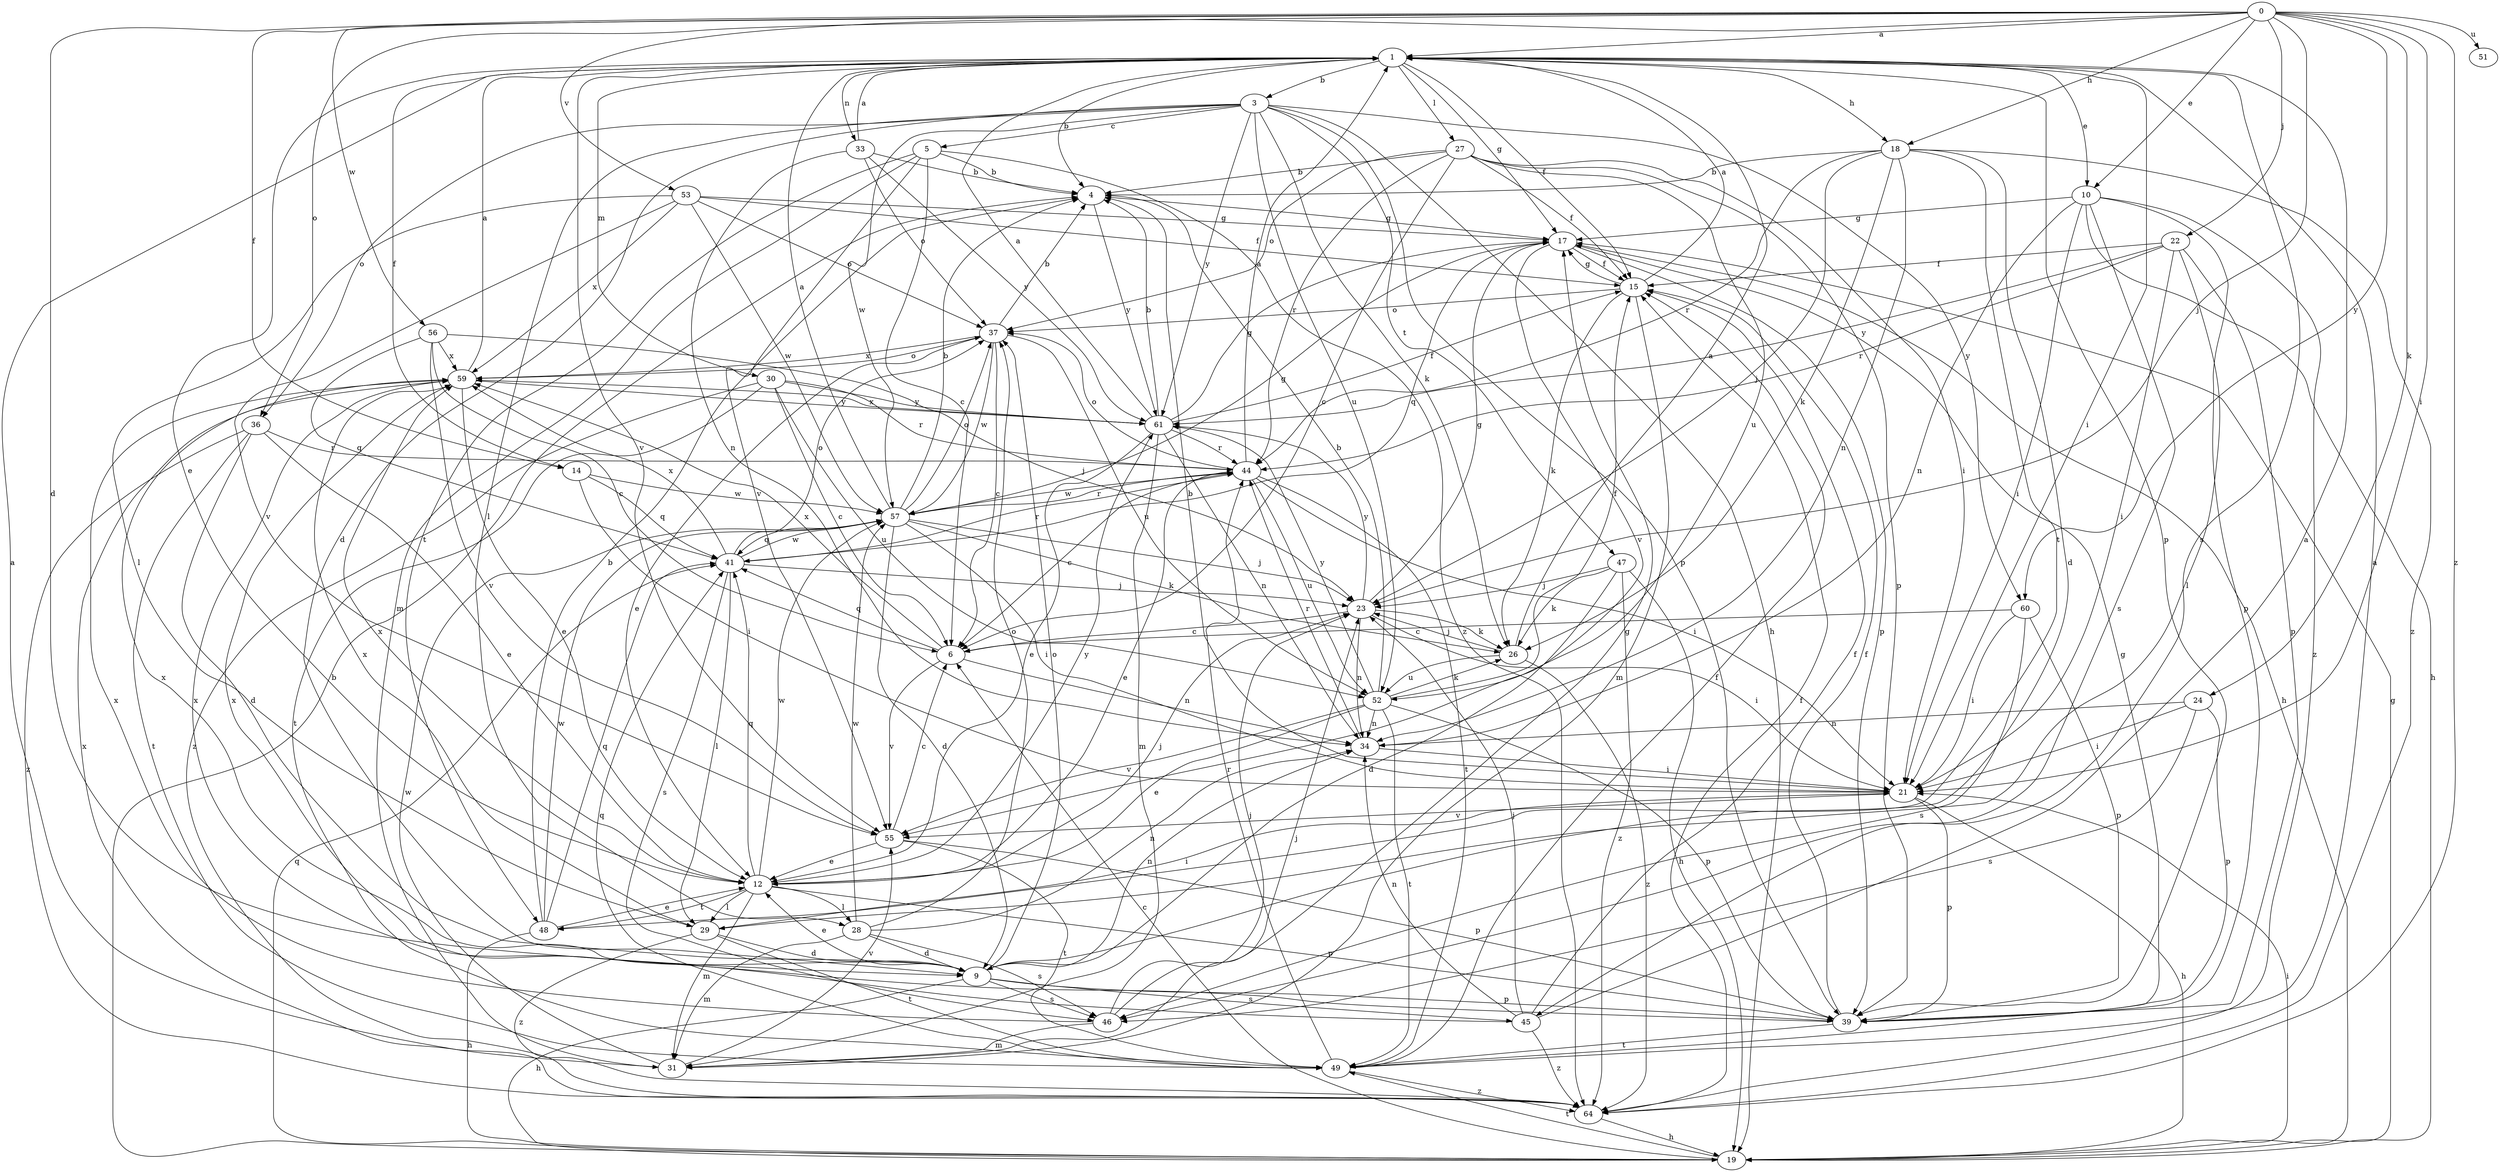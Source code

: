 strict digraph  {
0;
1;
3;
4;
5;
6;
9;
10;
12;
14;
15;
17;
18;
19;
21;
22;
23;
24;
26;
27;
28;
29;
30;
31;
33;
34;
36;
37;
39;
41;
44;
45;
46;
47;
48;
49;
51;
52;
53;
55;
56;
57;
59;
60;
61;
64;
0 -> 1  [label=a];
0 -> 9  [label=d];
0 -> 10  [label=e];
0 -> 14  [label=f];
0 -> 18  [label=h];
0 -> 21  [label=i];
0 -> 22  [label=j];
0 -> 23  [label=j];
0 -> 24  [label=k];
0 -> 36  [label=o];
0 -> 51  [label=u];
0 -> 53  [label=v];
0 -> 56  [label=w];
0 -> 60  [label=y];
0 -> 64  [label=z];
1 -> 3  [label=b];
1 -> 4  [label=b];
1 -> 10  [label=e];
1 -> 12  [label=e];
1 -> 14  [label=f];
1 -> 15  [label=f];
1 -> 17  [label=g];
1 -> 18  [label=h];
1 -> 21  [label=i];
1 -> 27  [label=l];
1 -> 30  [label=m];
1 -> 33  [label=n];
1 -> 39  [label=p];
1 -> 45  [label=s];
1 -> 55  [label=v];
3 -> 5  [label=c];
3 -> 9  [label=d];
3 -> 19  [label=h];
3 -> 26  [label=k];
3 -> 28  [label=l];
3 -> 36  [label=o];
3 -> 39  [label=p];
3 -> 47  [label=t];
3 -> 52  [label=u];
3 -> 57  [label=w];
3 -> 60  [label=y];
3 -> 61  [label=y];
4 -> 17  [label=g];
4 -> 61  [label=y];
5 -> 4  [label=b];
5 -> 6  [label=c];
5 -> 31  [label=m];
5 -> 48  [label=t];
5 -> 55  [label=v];
5 -> 64  [label=z];
6 -> 34  [label=n];
6 -> 41  [label=q];
6 -> 55  [label=v];
6 -> 59  [label=x];
9 -> 12  [label=e];
9 -> 19  [label=h];
9 -> 34  [label=n];
9 -> 37  [label=o];
9 -> 39  [label=p];
9 -> 45  [label=s];
9 -> 46  [label=s];
9 -> 59  [label=x];
10 -> 17  [label=g];
10 -> 19  [label=h];
10 -> 21  [label=i];
10 -> 34  [label=n];
10 -> 39  [label=p];
10 -> 46  [label=s];
10 -> 64  [label=z];
12 -> 23  [label=j];
12 -> 28  [label=l];
12 -> 29  [label=l];
12 -> 31  [label=m];
12 -> 39  [label=p];
12 -> 41  [label=q];
12 -> 48  [label=t];
12 -> 57  [label=w];
12 -> 59  [label=x];
12 -> 61  [label=y];
14 -> 21  [label=i];
14 -> 41  [label=q];
14 -> 57  [label=w];
15 -> 1  [label=a];
15 -> 17  [label=g];
15 -> 26  [label=k];
15 -> 31  [label=m];
15 -> 37  [label=o];
17 -> 15  [label=f];
17 -> 19  [label=h];
17 -> 39  [label=p];
17 -> 41  [label=q];
17 -> 55  [label=v];
18 -> 4  [label=b];
18 -> 9  [label=d];
18 -> 23  [label=j];
18 -> 26  [label=k];
18 -> 34  [label=n];
18 -> 44  [label=r];
18 -> 48  [label=t];
18 -> 64  [label=z];
19 -> 4  [label=b];
19 -> 6  [label=c];
19 -> 17  [label=g];
19 -> 21  [label=i];
19 -> 41  [label=q];
19 -> 49  [label=t];
21 -> 4  [label=b];
21 -> 19  [label=h];
21 -> 39  [label=p];
21 -> 55  [label=v];
22 -> 15  [label=f];
22 -> 21  [label=i];
22 -> 29  [label=l];
22 -> 39  [label=p];
22 -> 44  [label=r];
22 -> 61  [label=y];
23 -> 6  [label=c];
23 -> 17  [label=g];
23 -> 21  [label=i];
23 -> 26  [label=k];
23 -> 34  [label=n];
23 -> 61  [label=y];
24 -> 21  [label=i];
24 -> 34  [label=n];
24 -> 39  [label=p];
24 -> 46  [label=s];
26 -> 1  [label=a];
26 -> 23  [label=j];
26 -> 52  [label=u];
26 -> 64  [label=z];
27 -> 4  [label=b];
27 -> 6  [label=c];
27 -> 15  [label=f];
27 -> 21  [label=i];
27 -> 37  [label=o];
27 -> 39  [label=p];
27 -> 44  [label=r];
27 -> 52  [label=u];
28 -> 9  [label=d];
28 -> 31  [label=m];
28 -> 34  [label=n];
28 -> 37  [label=o];
28 -> 46  [label=s];
28 -> 57  [label=w];
29 -> 9  [label=d];
29 -> 21  [label=i];
29 -> 49  [label=t];
29 -> 59  [label=x];
29 -> 64  [label=z];
30 -> 6  [label=c];
30 -> 44  [label=r];
30 -> 49  [label=t];
30 -> 52  [label=u];
30 -> 61  [label=y];
30 -> 64  [label=z];
31 -> 1  [label=a];
31 -> 23  [label=j];
31 -> 55  [label=v];
31 -> 57  [label=w];
33 -> 1  [label=a];
33 -> 4  [label=b];
33 -> 34  [label=n];
33 -> 37  [label=o];
33 -> 61  [label=y];
34 -> 21  [label=i];
34 -> 44  [label=r];
36 -> 9  [label=d];
36 -> 12  [label=e];
36 -> 44  [label=r];
36 -> 49  [label=t];
36 -> 64  [label=z];
37 -> 4  [label=b];
37 -> 6  [label=c];
37 -> 12  [label=e];
37 -> 52  [label=u];
37 -> 57  [label=w];
37 -> 59  [label=x];
39 -> 15  [label=f];
39 -> 49  [label=t];
39 -> 59  [label=x];
41 -> 23  [label=j];
41 -> 29  [label=l];
41 -> 37  [label=o];
41 -> 44  [label=r];
41 -> 46  [label=s];
41 -> 57  [label=w];
41 -> 59  [label=x];
44 -> 1  [label=a];
44 -> 6  [label=c];
44 -> 12  [label=e];
44 -> 21  [label=i];
44 -> 37  [label=o];
44 -> 49  [label=t];
44 -> 52  [label=u];
44 -> 57  [label=w];
45 -> 1  [label=a];
45 -> 15  [label=f];
45 -> 23  [label=j];
45 -> 34  [label=n];
45 -> 59  [label=x];
45 -> 64  [label=z];
46 -> 17  [label=g];
46 -> 23  [label=j];
46 -> 31  [label=m];
46 -> 59  [label=x];
47 -> 9  [label=d];
47 -> 19  [label=h];
47 -> 23  [label=j];
47 -> 26  [label=k];
47 -> 64  [label=z];
48 -> 4  [label=b];
48 -> 12  [label=e];
48 -> 19  [label=h];
48 -> 41  [label=q];
48 -> 57  [label=w];
49 -> 1  [label=a];
49 -> 15  [label=f];
49 -> 17  [label=g];
49 -> 41  [label=q];
49 -> 44  [label=r];
49 -> 64  [label=z];
52 -> 4  [label=b];
52 -> 12  [label=e];
52 -> 15  [label=f];
52 -> 26  [label=k];
52 -> 34  [label=n];
52 -> 39  [label=p];
52 -> 49  [label=t];
52 -> 55  [label=v];
52 -> 61  [label=y];
53 -> 15  [label=f];
53 -> 17  [label=g];
53 -> 29  [label=l];
53 -> 37  [label=o];
53 -> 55  [label=v];
53 -> 57  [label=w];
53 -> 59  [label=x];
55 -> 6  [label=c];
55 -> 12  [label=e];
55 -> 39  [label=p];
55 -> 49  [label=t];
56 -> 6  [label=c];
56 -> 23  [label=j];
56 -> 41  [label=q];
56 -> 55  [label=v];
56 -> 59  [label=x];
57 -> 1  [label=a];
57 -> 4  [label=b];
57 -> 9  [label=d];
57 -> 17  [label=g];
57 -> 21  [label=i];
57 -> 23  [label=j];
57 -> 26  [label=k];
57 -> 37  [label=o];
57 -> 41  [label=q];
57 -> 44  [label=r];
59 -> 1  [label=a];
59 -> 12  [label=e];
59 -> 37  [label=o];
59 -> 61  [label=y];
60 -> 6  [label=c];
60 -> 21  [label=i];
60 -> 39  [label=p];
60 -> 46  [label=s];
61 -> 1  [label=a];
61 -> 4  [label=b];
61 -> 12  [label=e];
61 -> 15  [label=f];
61 -> 17  [label=g];
61 -> 31  [label=m];
61 -> 34  [label=n];
61 -> 44  [label=r];
61 -> 59  [label=x];
64 -> 15  [label=f];
64 -> 19  [label=h];
64 -> 59  [label=x];
}
